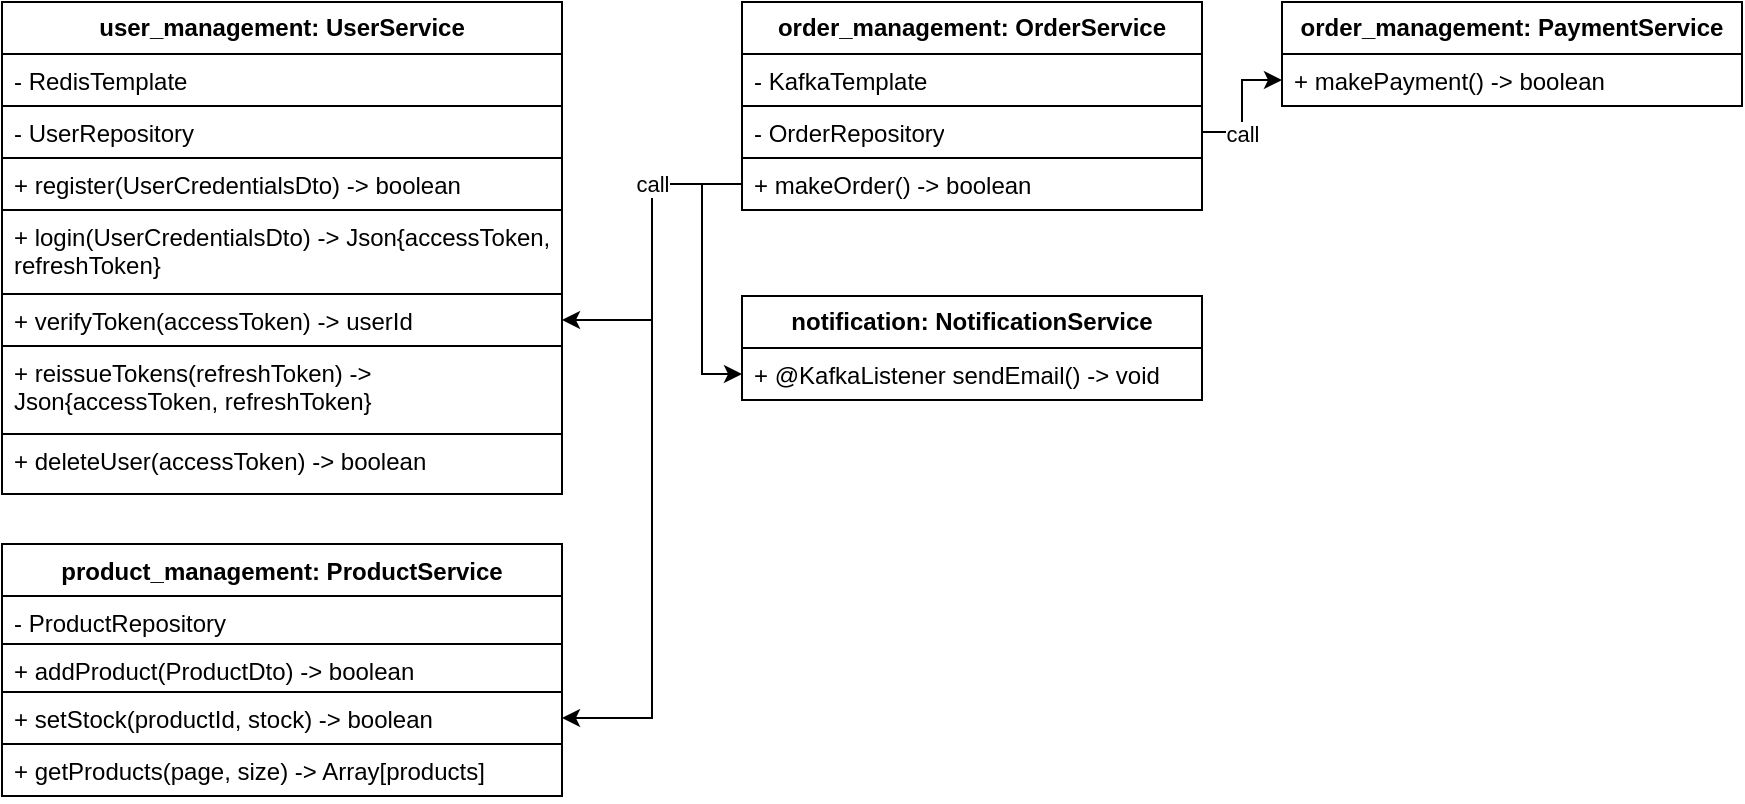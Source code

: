 <mxfile version="21.6.1" type="device">
  <diagram id="C5RBs43oDa-KdzZeNtuy" name="Page-1">
    <mxGraphModel dx="989" dy="521" grid="1" gridSize="10" guides="1" tooltips="1" connect="1" arrows="1" fold="1" page="1" pageScale="1" pageWidth="827" pageHeight="1169" math="0" shadow="0">
      <root>
        <mxCell id="WIyWlLk6GJQsqaUBKTNV-0" />
        <mxCell id="WIyWlLk6GJQsqaUBKTNV-1" parent="WIyWlLk6GJQsqaUBKTNV-0" />
        <mxCell id="WDx_CuIe-Octs4uv08qH-0" value="&lt;b&gt;order_management: OrderService&lt;/b&gt;" style="swimlane;fontStyle=0;childLayout=stackLayout;horizontal=1;startSize=26;fillColor=none;horizontalStack=0;resizeParent=1;resizeParentMax=0;resizeLast=0;collapsible=1;marginBottom=0;whiteSpace=wrap;html=1;" parent="WIyWlLk6GJQsqaUBKTNV-1" vertex="1">
          <mxGeometry x="380" y="10" width="230" height="104" as="geometry" />
        </mxCell>
        <mxCell id="WDx_CuIe-Octs4uv08qH-1" value="- KafkaTemplate" style="text;strokeColor=default;fillColor=default;align=left;verticalAlign=top;spacingLeft=4;spacingRight=4;overflow=hidden;rotatable=0;points=[[0,0.5],[1,0.5]];portConstraint=eastwest;whiteSpace=wrap;html=1;" parent="WDx_CuIe-Octs4uv08qH-0" vertex="1">
          <mxGeometry y="26" width="230" height="26" as="geometry" />
        </mxCell>
        <mxCell id="yiXxhSZXQgnFvCWPOxZt-14" value="- OrderRepository" style="text;strokeColor=default;fillColor=default;align=left;verticalAlign=top;spacingLeft=4;spacingRight=4;overflow=hidden;rotatable=0;points=[[0,0.5],[1,0.5]];portConstraint=eastwest;whiteSpace=wrap;html=1;" vertex="1" parent="WDx_CuIe-Octs4uv08qH-0">
          <mxGeometry y="52" width="230" height="26" as="geometry" />
        </mxCell>
        <mxCell id="WDx_CuIe-Octs4uv08qH-63" value="+ makeOrder() -&amp;gt; boolean" style="text;strokeColor=default;fillColor=default;align=left;verticalAlign=top;spacingLeft=4;spacingRight=4;overflow=hidden;rotatable=0;points=[[0,0.5],[1,0.5]];portConstraint=eastwest;whiteSpace=wrap;html=1;" parent="WDx_CuIe-Octs4uv08qH-0" vertex="1">
          <mxGeometry y="78" width="230" height="26" as="geometry" />
        </mxCell>
        <mxCell id="WDx_CuIe-Octs4uv08qH-3" value="&lt;b&gt;user_management: UserService&lt;/b&gt;" style="swimlane;fontStyle=0;childLayout=stackLayout;horizontal=1;startSize=26;fillColor=none;horizontalStack=0;resizeParent=1;resizeParentMax=0;resizeLast=0;collapsible=1;marginBottom=0;whiteSpace=wrap;html=1;" parent="WIyWlLk6GJQsqaUBKTNV-1" vertex="1">
          <mxGeometry x="10" y="10" width="280" height="246" as="geometry">
            <mxRectangle x="20" y="170" width="140" height="30" as="alternateBounds" />
          </mxGeometry>
        </mxCell>
        <mxCell id="WDx_CuIe-Octs4uv08qH-4" value="- RedisTemplate" style="text;strokeColor=default;fillColor=none;align=left;verticalAlign=top;spacingLeft=4;spacingRight=4;overflow=hidden;rotatable=0;points=[[0,0.5],[1,0.5]];portConstraint=eastwest;whiteSpace=wrap;html=1;" parent="WDx_CuIe-Octs4uv08qH-3" vertex="1">
          <mxGeometry y="26" width="280" height="26" as="geometry" />
        </mxCell>
        <mxCell id="yiXxhSZXQgnFvCWPOxZt-25" value="- UserRepository" style="text;strokeColor=default;fillColor=none;align=left;verticalAlign=top;spacingLeft=4;spacingRight=4;overflow=hidden;rotatable=0;points=[[0,0.5],[1,0.5]];portConstraint=eastwest;whiteSpace=wrap;html=1;" vertex="1" parent="WDx_CuIe-Octs4uv08qH-3">
          <mxGeometry y="52" width="280" height="26" as="geometry" />
        </mxCell>
        <mxCell id="npGF-AvqnmreNFFbxmPA-3" value="+ register(UserCredentialsDto) -&amp;gt; boolean" style="text;strokeColor=default;fillColor=none;align=left;verticalAlign=top;spacingLeft=4;spacingRight=4;overflow=hidden;rotatable=0;points=[[0,0.5],[1,0.5]];portConstraint=eastwest;whiteSpace=wrap;html=1;" parent="WDx_CuIe-Octs4uv08qH-3" vertex="1">
          <mxGeometry y="78" width="280" height="26" as="geometry" />
        </mxCell>
        <mxCell id="WDx_CuIe-Octs4uv08qH-15" value="+ login(UserCredentialsDto&lt;span style=&quot;background-color: initial;&quot;&gt;) -&amp;gt; Json{accessToken, refreshToken}&lt;/span&gt;" style="text;strokeColor=default;fillColor=none;align=left;verticalAlign=top;spacingLeft=4;spacingRight=4;overflow=hidden;rotatable=0;points=[[0,0.5],[1,0.5]];portConstraint=eastwest;whiteSpace=wrap;html=1;" parent="WDx_CuIe-Octs4uv08qH-3" vertex="1">
          <mxGeometry y="104" width="280" height="42" as="geometry" />
        </mxCell>
        <mxCell id="WDx_CuIe-Octs4uv08qH-5" value="&lt;p style=&quot;margin-top: 0pt; margin-bottom: 0pt; margin-left: 0in; direction: ltr; unicode-bidi: embed; word-break: normal;&quot;&gt;+ verifyToken(accessToken) -&amp;gt; userId&lt;br&gt;&lt;/p&gt;" style="text;strokeColor=default;fillColor=none;align=left;verticalAlign=top;spacingLeft=4;spacingRight=4;overflow=hidden;rotatable=0;points=[[0,0.5],[1,0.5]];portConstraint=eastwest;whiteSpace=wrap;html=1;" parent="WDx_CuIe-Octs4uv08qH-3" vertex="1">
          <mxGeometry y="146" width="280" height="26" as="geometry" />
        </mxCell>
        <mxCell id="WDx_CuIe-Octs4uv08qH-14" value="&lt;p style=&quot;margin-top: 0pt; margin-bottom: 0pt; margin-left: 0in; direction: ltr; unicode-bidi: embed; word-break: normal;&quot;&gt;+ reissueTokens(refreshToken) -&amp;gt; Json{accessToken, refreshToken}&lt;br&gt;&lt;/p&gt;" style="text;strokeColor=default;fillColor=none;align=left;verticalAlign=top;spacingLeft=4;spacingRight=4;overflow=hidden;rotatable=0;points=[[0,0.5],[1,0.5]];portConstraint=eastwest;whiteSpace=wrap;html=1;" parent="WDx_CuIe-Octs4uv08qH-3" vertex="1">
          <mxGeometry y="172" width="280" height="44" as="geometry" />
        </mxCell>
        <mxCell id="yiXxhSZXQgnFvCWPOxZt-1" value="&lt;p style=&quot;margin-top: 0pt; margin-bottom: 0pt; margin-left: 0in; direction: ltr; unicode-bidi: embed; word-break: normal;&quot;&gt;+ deleteUser(accessToken) -&amp;gt; boolean&lt;br&gt;&lt;/p&gt;" style="text;strokeColor=default;fillColor=none;align=left;verticalAlign=top;spacingLeft=4;spacingRight=4;overflow=hidden;rotatable=0;points=[[0,0.5],[1,0.5]];portConstraint=eastwest;whiteSpace=wrap;html=1;" vertex="1" parent="WDx_CuIe-Octs4uv08qH-3">
          <mxGeometry y="216" width="280" height="30" as="geometry" />
        </mxCell>
        <mxCell id="WDx_CuIe-Octs4uv08qH-31" value="product_management: ProductService" style="swimlane;fontStyle=1;align=center;verticalAlign=top;childLayout=stackLayout;horizontal=1;startSize=26;horizontalStack=0;resizeParent=1;resizeParentMax=0;resizeLast=0;collapsible=1;marginBottom=0;whiteSpace=wrap;html=1;fillColor=none;" parent="WIyWlLk6GJQsqaUBKTNV-1" vertex="1">
          <mxGeometry x="10" y="281" width="280" height="126" as="geometry" />
        </mxCell>
        <mxCell id="WDx_CuIe-Octs4uv08qH-58" value="- ProductRepository" style="text;strokeColor=default;fillColor=none;align=left;verticalAlign=top;spacingLeft=4;spacingRight=4;overflow=hidden;rotatable=0;points=[[0,0.5],[1,0.5]];portConstraint=eastwest;whiteSpace=wrap;html=1;" parent="WDx_CuIe-Octs4uv08qH-31" vertex="1">
          <mxGeometry y="26" width="280" height="24" as="geometry" />
        </mxCell>
        <mxCell id="yiXxhSZXQgnFvCWPOxZt-26" value="+ addProduct(ProductDto) -&amp;gt; boolean" style="text;strokeColor=default;fillColor=none;align=left;verticalAlign=top;spacingLeft=4;spacingRight=4;overflow=hidden;rotatable=0;points=[[0,0.5],[1,0.5]];portConstraint=eastwest;whiteSpace=wrap;html=1;" vertex="1" parent="WDx_CuIe-Octs4uv08qH-31">
          <mxGeometry y="50" width="280" height="24" as="geometry" />
        </mxCell>
        <mxCell id="WDx_CuIe-Octs4uv08qH-59" value="+ setStock(productId, stock) -&amp;gt; boolean" style="text;strokeColor=default;fillColor=none;align=left;verticalAlign=top;spacingLeft=4;spacingRight=4;overflow=hidden;rotatable=0;points=[[0,0.5],[1,0.5]];portConstraint=eastwest;whiteSpace=wrap;html=1;" parent="WDx_CuIe-Octs4uv08qH-31" vertex="1">
          <mxGeometry y="74" width="280" height="26" as="geometry" />
        </mxCell>
        <mxCell id="WDx_CuIe-Octs4uv08qH-60" value="&lt;p style=&quot;margin-top: 0pt; margin-bottom: 0pt; margin-left: 0in; direction: ltr; unicode-bidi: embed; word-break: normal;&quot;&gt;+ getProducts(page, size) -&amp;gt; Array[products]&lt;br&gt;&lt;/p&gt;" style="text;strokeColor=default;fillColor=none;align=left;verticalAlign=top;spacingLeft=4;spacingRight=4;overflow=hidden;rotatable=0;points=[[0,0.5],[1,0.5]];portConstraint=eastwest;whiteSpace=wrap;html=1;" parent="WDx_CuIe-Octs4uv08qH-31" vertex="1">
          <mxGeometry y="100" width="280" height="26" as="geometry" />
        </mxCell>
        <mxCell id="npGF-AvqnmreNFFbxmPA-13" value="&lt;b&gt;notification: NotificationService&lt;/b&gt;" style="swimlane;fontStyle=0;childLayout=stackLayout;horizontal=1;startSize=26;fillColor=none;horizontalStack=0;resizeParent=1;resizeParentMax=0;resizeLast=0;collapsible=1;marginBottom=0;whiteSpace=wrap;html=1;" parent="WIyWlLk6GJQsqaUBKTNV-1" vertex="1">
          <mxGeometry x="380" y="157" width="230" height="52" as="geometry" />
        </mxCell>
        <mxCell id="npGF-AvqnmreNFFbxmPA-14" value="+ @KafkaListener sendEmail() -&amp;gt; void" style="text;strokeColor=none;fillColor=none;align=left;verticalAlign=top;spacingLeft=4;spacingRight=4;overflow=hidden;rotatable=0;points=[[0,0.5],[1,0.5]];portConstraint=eastwest;whiteSpace=wrap;html=1;" parent="npGF-AvqnmreNFFbxmPA-13" vertex="1">
          <mxGeometry y="26" width="230" height="26" as="geometry" />
        </mxCell>
        <mxCell id="yiXxhSZXQgnFvCWPOxZt-2" value="&lt;b&gt;order_management: PaymentService&lt;/b&gt;" style="swimlane;fontStyle=0;childLayout=stackLayout;horizontal=1;startSize=26;fillColor=none;horizontalStack=0;resizeParent=1;resizeParentMax=0;resizeLast=0;collapsible=1;marginBottom=0;whiteSpace=wrap;html=1;" vertex="1" parent="WIyWlLk6GJQsqaUBKTNV-1">
          <mxGeometry x="650" y="10" width="230" height="52" as="geometry" />
        </mxCell>
        <mxCell id="yiXxhSZXQgnFvCWPOxZt-5" value="+ makePayment() -&amp;gt; boolean" style="text;strokeColor=default;fillColor=default;align=left;verticalAlign=top;spacingLeft=4;spacingRight=4;overflow=hidden;rotatable=0;points=[[0,0.5],[1,0.5]];portConstraint=eastwest;whiteSpace=wrap;html=1;" vertex="1" parent="yiXxhSZXQgnFvCWPOxZt-2">
          <mxGeometry y="26" width="230" height="26" as="geometry" />
        </mxCell>
        <mxCell id="yiXxhSZXQgnFvCWPOxZt-18" style="edgeStyle=orthogonalEdgeStyle;rounded=0;orthogonalLoop=1;jettySize=auto;html=1;entryX=1;entryY=0.5;entryDx=0;entryDy=0;" edge="1" parent="WIyWlLk6GJQsqaUBKTNV-1" source="WDx_CuIe-Octs4uv08qH-63" target="WDx_CuIe-Octs4uv08qH-59">
          <mxGeometry relative="1" as="geometry" />
        </mxCell>
        <mxCell id="yiXxhSZXQgnFvCWPOxZt-20" style="edgeStyle=orthogonalEdgeStyle;rounded=0;orthogonalLoop=1;jettySize=auto;html=1;entryX=1;entryY=0.5;entryDx=0;entryDy=0;" edge="1" parent="WIyWlLk6GJQsqaUBKTNV-1" source="WDx_CuIe-Octs4uv08qH-63" target="WDx_CuIe-Octs4uv08qH-5">
          <mxGeometry relative="1" as="geometry" />
        </mxCell>
        <mxCell id="yiXxhSZXQgnFvCWPOxZt-28" value="call" style="edgeLabel;html=1;align=center;verticalAlign=middle;resizable=0;points=[];" vertex="1" connectable="0" parent="yiXxhSZXQgnFvCWPOxZt-20">
          <mxGeometry x="-0.432" relative="1" as="geometry">
            <mxPoint as="offset" />
          </mxGeometry>
        </mxCell>
        <mxCell id="yiXxhSZXQgnFvCWPOxZt-22" style="edgeStyle=orthogonalEdgeStyle;rounded=0;orthogonalLoop=1;jettySize=auto;html=1;entryX=0;entryY=0.5;entryDx=0;entryDy=0;" edge="1" parent="WIyWlLk6GJQsqaUBKTNV-1" source="yiXxhSZXQgnFvCWPOxZt-14" target="yiXxhSZXQgnFvCWPOxZt-5">
          <mxGeometry relative="1" as="geometry" />
        </mxCell>
        <mxCell id="yiXxhSZXQgnFvCWPOxZt-23" value="call" style="edgeLabel;html=1;align=center;verticalAlign=middle;resizable=0;points=[];" vertex="1" connectable="0" parent="yiXxhSZXQgnFvCWPOxZt-22">
          <mxGeometry x="-0.405" y="-1" relative="1" as="geometry">
            <mxPoint as="offset" />
          </mxGeometry>
        </mxCell>
        <mxCell id="yiXxhSZXQgnFvCWPOxZt-27" style="edgeStyle=orthogonalEdgeStyle;rounded=0;orthogonalLoop=1;jettySize=auto;html=1;entryX=0;entryY=0.5;entryDx=0;entryDy=0;" edge="1" parent="WIyWlLk6GJQsqaUBKTNV-1" source="WDx_CuIe-Octs4uv08qH-63" target="npGF-AvqnmreNFFbxmPA-14">
          <mxGeometry relative="1" as="geometry" />
        </mxCell>
      </root>
    </mxGraphModel>
  </diagram>
</mxfile>
